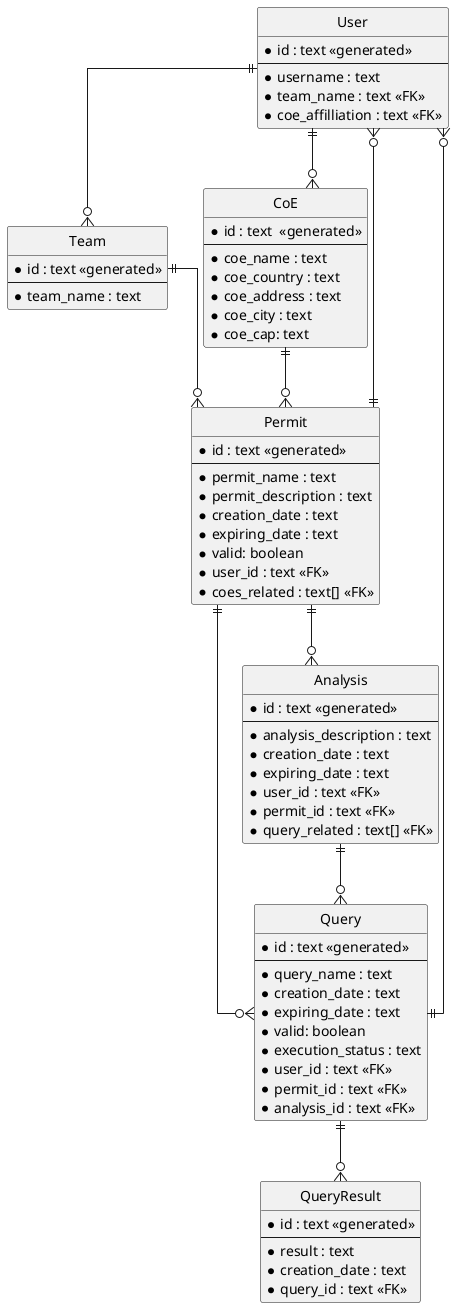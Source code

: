 @startuml RavenDB

' configuration
hide circle
skinparam linetype ortho
'

entity User {
    * id : text <<generated>>
    --
    * username : text
    * team_name : text <<FK>>
    * coe_affilliation : text <<FK>>
}

entity Team {
    * id : text <<generated>>
    --
    * team_name : text
}

entity CoE {
    * id : text  <<generated>>
    --
    * coe_name : text
    * coe_country : text
    * coe_address : text
    * coe_city : text
    * coe_cap: text
}

entity Query {
    * id : text <<generated>>
    --
    * query_name : text
    * creation_date : text
    * expiring_date : text
    * valid: boolean
    * execution_status : text
    * user_id : text <<FK>>
    * permit_id : text <<FK>>
    * analysis_id : text <<FK>>
}

entity Permit {
    * id : text <<generated>>
    --
    * permit_name : text
    * permit_description : text
    * creation_date : text
    * expiring_date : text
    * valid: boolean
    * user_id : text <<FK>>
    * coes_related : text[] <<FK>>
}

entity Analysis {
    * id : text <<generated>>
    --
    * analysis_description : text
    * creation_date : text
    * expiring_date : text
    * user_id : text <<FK>>
    * permit_id : text <<FK>>
    * query_related : text[] <<FK>>
}

entity QueryResult {
    * id : text <<generated>>
    --
    * result : text
    * creation_date : text
    * query_id : text <<FK>>
}

User ||--o{ Team
User ||--o{ CoE
Team ||--o{ Permit
CoE ||--o{ Permit
Permit ||--o{ Query
Permit ||--o{ Analysis
Permit ||--o{ User
Query ||--o{ QueryResult
Query ||--o{ User
Analysis ||--o{ Query

@enduml